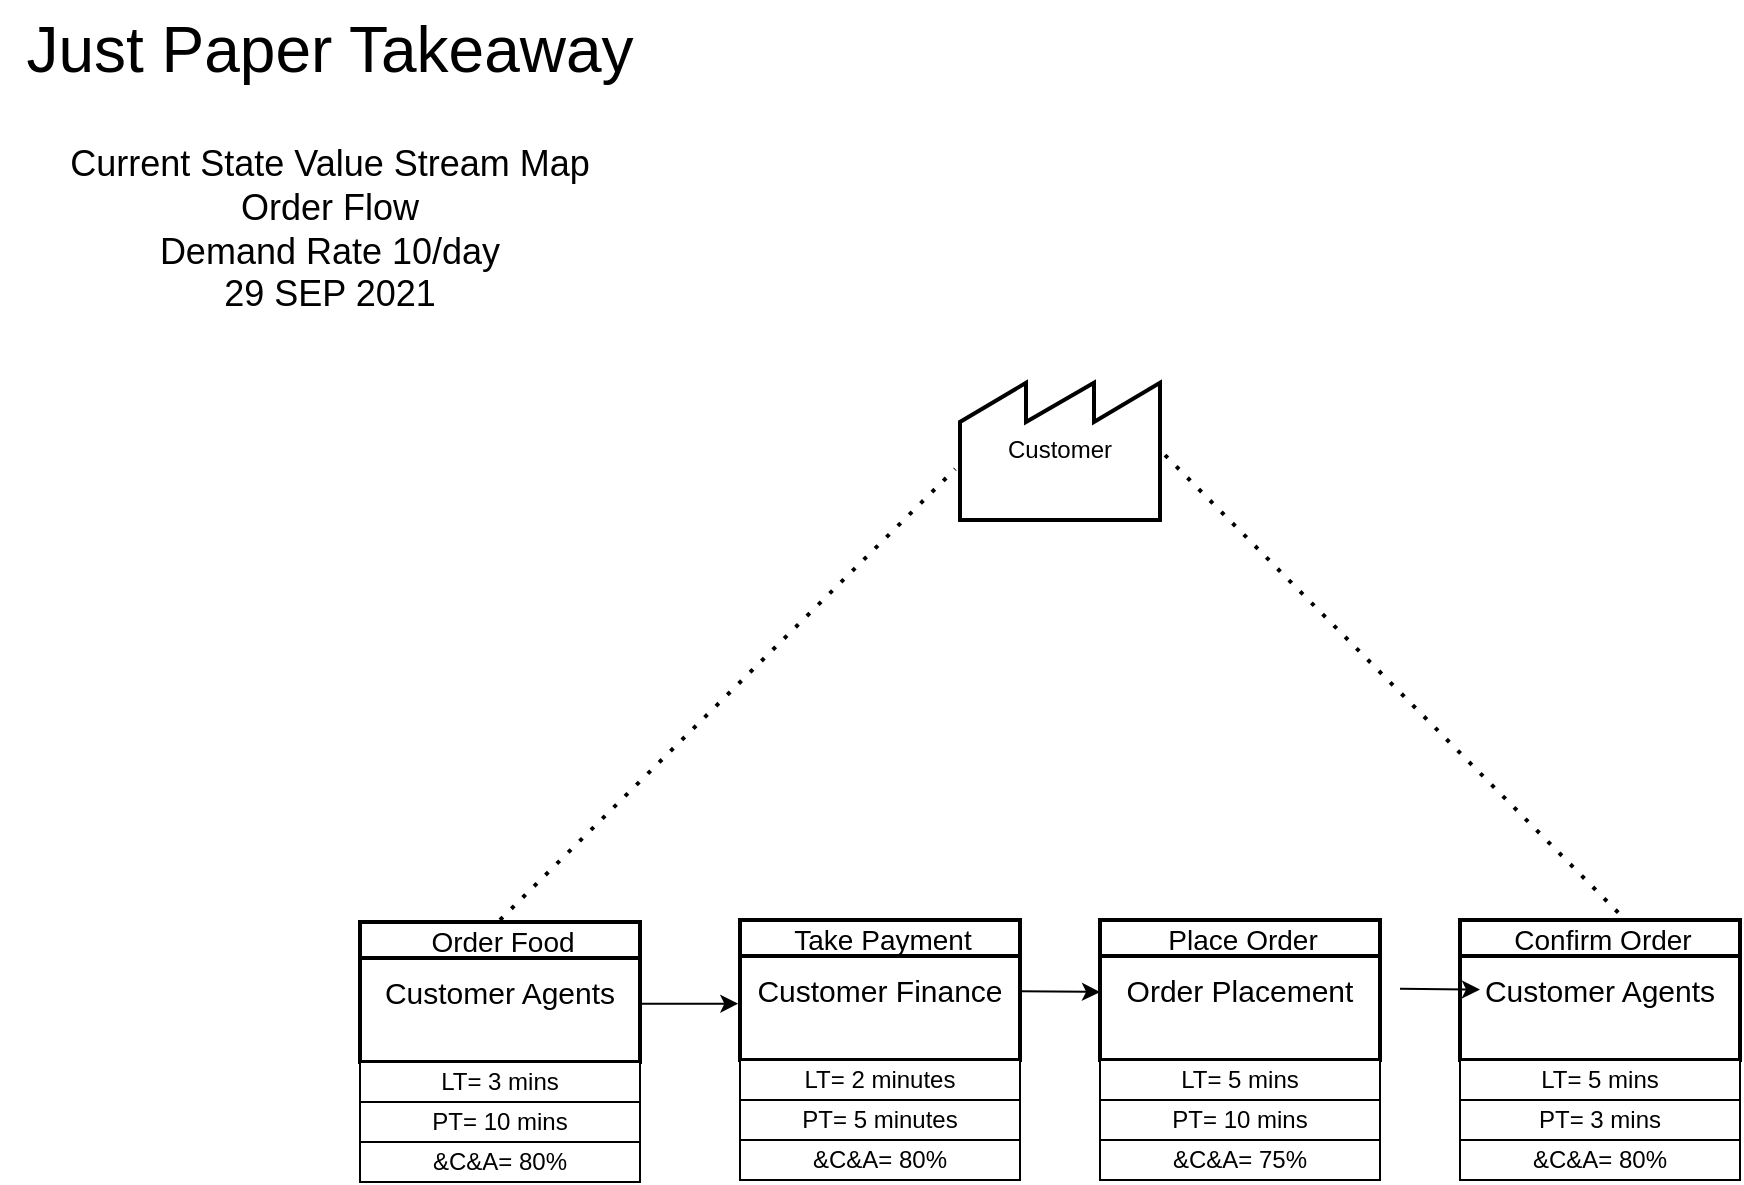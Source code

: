 <mxfile version="15.2.7" type="device"><diagram id="i-2nckYjhSqu2hsa25qB" name="Page-1"><mxGraphModel dx="1395" dy="1029" grid="1" gridSize="10" guides="1" tooltips="1" connect="1" arrows="1" fold="1" page="1" pageScale="1" pageWidth="1169" pageHeight="827" math="0" shadow="0"><root><mxCell id="0"/><mxCell id="1" parent="0"/><mxCell id="gxxvSXirFniQpwhIiEG3-1" value="Customer" style="strokeWidth=2;html=1;shape=mxgraph.lean_mapping.outside_sources;whiteSpace=wrap;align=center;" vertex="1" parent="1"><mxGeometry x="550" y="240" width="100" height="70" as="geometry"/></mxCell><mxCell id="gxxvSXirFniQpwhIiEG3-2" value="&lt;font style=&quot;font-size: 15px&quot;&gt;Customer Agents&lt;/font&gt;" style="strokeWidth=2;html=1;shape=mxgraph.lean_mapping.manufacturing_process;fontSize=12;verticalAlign=middle;html=1;align=center;whiteSpace=wrap;" vertex="1" parent="1"><mxGeometry x="250" y="511" width="140" height="70" as="geometry"/></mxCell><mxCell id="gxxvSXirFniQpwhIiEG3-3" value="&lt;span style=&quot;font-size: 14px&quot;&gt;Order Food&lt;/span&gt;" style="text;fontSize=12;spacingLeft=2;verticalAlign=top;html=1;align=center;spacingTop=-5;resizeWidth=1;" vertex="1" parent="gxxvSXirFniQpwhIiEG3-2"><mxGeometry width="140" height="13" as="geometry"/></mxCell><mxCell id="gxxvSXirFniQpwhIiEG3-4" value="LT= 3 mins" style="rounded=0;whiteSpace=wrap;html=1;" vertex="1" parent="1"><mxGeometry x="250" y="581" width="140" height="20" as="geometry"/></mxCell><mxCell id="gxxvSXirFniQpwhIiEG3-5" value="PT= 10 mins" style="rounded=0;whiteSpace=wrap;html=1;" vertex="1" parent="1"><mxGeometry x="250" y="601" width="140" height="20" as="geometry"/></mxCell><mxCell id="gxxvSXirFniQpwhIiEG3-6" value="&amp;amp;C&amp;amp;A= 80%" style="rounded=0;whiteSpace=wrap;html=1;" vertex="1" parent="1"><mxGeometry x="250" y="621" width="140" height="20" as="geometry"/></mxCell><mxCell id="gxxvSXirFniQpwhIiEG3-7" value="&lt;span style=&quot;font-size: 15px&quot;&gt;Customer Finance&lt;/span&gt;" style="strokeWidth=2;html=1;shape=mxgraph.lean_mapping.manufacturing_process;fontSize=12;verticalAlign=middle;html=1;align=center;whiteSpace=wrap;" vertex="1" parent="1"><mxGeometry x="440" y="510" width="140" height="70" as="geometry"/></mxCell><mxCell id="gxxvSXirFniQpwhIiEG3-8" value="&lt;font style=&quot;font-size: 14px&quot;&gt;Take Payment&lt;/font&gt;" style="text;fontSize=12;spacingLeft=2;verticalAlign=top;html=1;align=center;spacingTop=-5;resizeWidth=1;" vertex="1" parent="gxxvSXirFniQpwhIiEG3-7"><mxGeometry width="140" height="13" as="geometry"/></mxCell><mxCell id="gxxvSXirFniQpwhIiEG3-9" value="LT= 2 minutes" style="rounded=0;whiteSpace=wrap;html=1;" vertex="1" parent="1"><mxGeometry x="440" y="580" width="140" height="20" as="geometry"/></mxCell><mxCell id="gxxvSXirFniQpwhIiEG3-10" value="PT= 5 minutes" style="rounded=0;whiteSpace=wrap;html=1;" vertex="1" parent="1"><mxGeometry x="440" y="600" width="140" height="20" as="geometry"/></mxCell><mxCell id="gxxvSXirFniQpwhIiEG3-11" value="&amp;amp;C&amp;amp;A= 80%" style="rounded=0;whiteSpace=wrap;html=1;" vertex="1" parent="1"><mxGeometry x="440" y="620" width="140" height="20" as="geometry"/></mxCell><mxCell id="gxxvSXirFniQpwhIiEG3-12" value="" style="endArrow=classic;html=1;exitX=1;exitY=0.584;exitDx=0;exitDy=0;exitPerimeter=0;entryX=-0.006;entryY=0.598;entryDx=0;entryDy=0;entryPerimeter=0;" edge="1" parent="1" source="gxxvSXirFniQpwhIiEG3-2" target="gxxvSXirFniQpwhIiEG3-7"><mxGeometry width="50" height="50" relative="1" as="geometry"><mxPoint x="450" y="591" as="sourcePoint"/><mxPoint x="500" y="541" as="targetPoint"/></mxGeometry></mxCell><mxCell id="gxxvSXirFniQpwhIiEG3-13" value="&lt;span style=&quot;font-size: 15px&quot;&gt;Order Placement&lt;/span&gt;" style="strokeWidth=2;html=1;shape=mxgraph.lean_mapping.manufacturing_process;fontSize=12;verticalAlign=middle;html=1;align=center;whiteSpace=wrap;" vertex="1" parent="1"><mxGeometry x="620" y="510" width="140" height="70" as="geometry"/></mxCell><mxCell id="gxxvSXirFniQpwhIiEG3-14" value="&lt;font style=&quot;font-size: 14px&quot;&gt;Place Order&lt;/font&gt;" style="text;fontSize=12;spacingLeft=2;verticalAlign=top;html=1;align=center;spacingTop=-5;resizeWidth=1;" vertex="1" parent="gxxvSXirFniQpwhIiEG3-13"><mxGeometry width="140" height="13" as="geometry"/></mxCell><mxCell id="gxxvSXirFniQpwhIiEG3-15" value="LT= 5 mins" style="rounded=0;whiteSpace=wrap;html=1;" vertex="1" parent="1"><mxGeometry x="620" y="580" width="140" height="20" as="geometry"/></mxCell><mxCell id="gxxvSXirFniQpwhIiEG3-16" value="PT= 10 mins" style="rounded=0;whiteSpace=wrap;html=1;" vertex="1" parent="1"><mxGeometry x="620" y="600" width="140" height="20" as="geometry"/></mxCell><mxCell id="gxxvSXirFniQpwhIiEG3-17" value="&amp;amp;C&amp;amp;A= 75%" style="rounded=0;whiteSpace=wrap;html=1;" vertex="1" parent="1"><mxGeometry x="620" y="620" width="140" height="20" as="geometry"/></mxCell><mxCell id="gxxvSXirFniQpwhIiEG3-18" value="" style="endArrow=classic;html=1;exitX=1;exitY=0.584;exitDx=0;exitDy=0;exitPerimeter=0;" edge="1" parent="1"><mxGeometry width="50" height="50" relative="1" as="geometry"><mxPoint x="580" y="545.6" as="sourcePoint"/><mxPoint x="620" y="546" as="targetPoint"/></mxGeometry></mxCell><mxCell id="gxxvSXirFniQpwhIiEG3-19" value="&lt;font style=&quot;font-size: 32px&quot;&gt;Just Paper Takeaway&lt;/font&gt;" style="text;html=1;strokeColor=none;fillColor=none;align=center;verticalAlign=middle;whiteSpace=wrap;rounded=0;" vertex="1" parent="1"><mxGeometry x="70" y="50" width="330" height="50" as="geometry"/></mxCell><mxCell id="gxxvSXirFniQpwhIiEG3-20" value="&lt;font style=&quot;font-size: 18px&quot;&gt;Current State Value Stream Map&lt;br&gt;Order Flow&lt;br&gt;Demand Rate 10/day&lt;br&gt;29 SEP 2021&lt;br&gt;&lt;/font&gt;" style="text;html=1;strokeColor=none;fillColor=none;align=center;verticalAlign=middle;whiteSpace=wrap;rounded=0;" vertex="1" parent="1"><mxGeometry x="70" y="110" width="330" height="110" as="geometry"/></mxCell><mxCell id="gxxvSXirFniQpwhIiEG3-21" value="" style="endArrow=none;dashed=1;html=1;dashPattern=1 3;strokeWidth=2;entryX=-0.024;entryY=0.636;entryDx=0;entryDy=0;entryPerimeter=0;" edge="1" parent="1" target="gxxvSXirFniQpwhIiEG3-1"><mxGeometry width="50" height="50" relative="1" as="geometry"><mxPoint x="320" y="510.0" as="sourcePoint"/><mxPoint x="560" y="430" as="targetPoint"/></mxGeometry></mxCell><mxCell id="gxxvSXirFniQpwhIiEG3-22" value="" style="endArrow=none;dashed=1;html=1;dashPattern=1 3;strokeWidth=2;entryX=1;entryY=0.5;entryDx=0;entryDy=0;exitX=0.565;exitY=-0.285;exitDx=0;exitDy=0;exitPerimeter=0;" edge="1" parent="1" source="gxxvSXirFniQpwhIiEG3-24" target="gxxvSXirFniQpwhIiEG3-1"><mxGeometry width="50" height="50" relative="1" as="geometry"><mxPoint x="700" y="500" as="sourcePoint"/><mxPoint x="462.6" y="324.52" as="targetPoint"/></mxGeometry></mxCell><mxCell id="gxxvSXirFniQpwhIiEG3-23" value="&lt;span style=&quot;font-size: 15px&quot;&gt;Customer Agents&lt;/span&gt;" style="strokeWidth=2;html=1;shape=mxgraph.lean_mapping.manufacturing_process;fontSize=12;verticalAlign=middle;html=1;align=center;whiteSpace=wrap;" vertex="1" parent="1"><mxGeometry x="800" y="510" width="140" height="70" as="geometry"/></mxCell><mxCell id="gxxvSXirFniQpwhIiEG3-24" value="&lt;font style=&quot;font-size: 14px&quot;&gt;Confirm Order&lt;/font&gt;" style="text;fontSize=12;spacingLeft=2;verticalAlign=top;html=1;align=center;spacingTop=-5;resizeWidth=1;" vertex="1" parent="gxxvSXirFniQpwhIiEG3-23"><mxGeometry width="140" height="13" as="geometry"/></mxCell><mxCell id="gxxvSXirFniQpwhIiEG3-25" value="LT= 5 mins" style="rounded=0;whiteSpace=wrap;html=1;" vertex="1" parent="1"><mxGeometry x="800" y="580" width="140" height="20" as="geometry"/></mxCell><mxCell id="gxxvSXirFniQpwhIiEG3-26" value="PT= 3 mins" style="rounded=0;whiteSpace=wrap;html=1;" vertex="1" parent="1"><mxGeometry x="800" y="600" width="140" height="20" as="geometry"/></mxCell><mxCell id="gxxvSXirFniQpwhIiEG3-27" value="&amp;amp;C&amp;amp;A= 80%" style="rounded=0;whiteSpace=wrap;html=1;" vertex="1" parent="1"><mxGeometry x="800" y="620" width="140" height="20" as="geometry"/></mxCell><mxCell id="gxxvSXirFniQpwhIiEG3-28" value="" style="endArrow=classic;html=1;exitX=1;exitY=0.584;exitDx=0;exitDy=0;exitPerimeter=0;" edge="1" parent="1"><mxGeometry width="50" height="50" relative="1" as="geometry"><mxPoint x="770" y="544.41" as="sourcePoint"/><mxPoint x="810" y="544.81" as="targetPoint"/></mxGeometry></mxCell></root></mxGraphModel></diagram></mxfile>